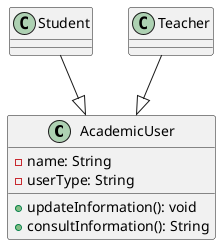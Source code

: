 @startuml
class AcademicUser {
    - name: String
    - userType: String
    + updateInformation(): void
    + consultInformation(): String
}

class Student {
}

class Teacher {
}

Student --|> AcademicUser
Teacher --|> AcademicUser
@enduml